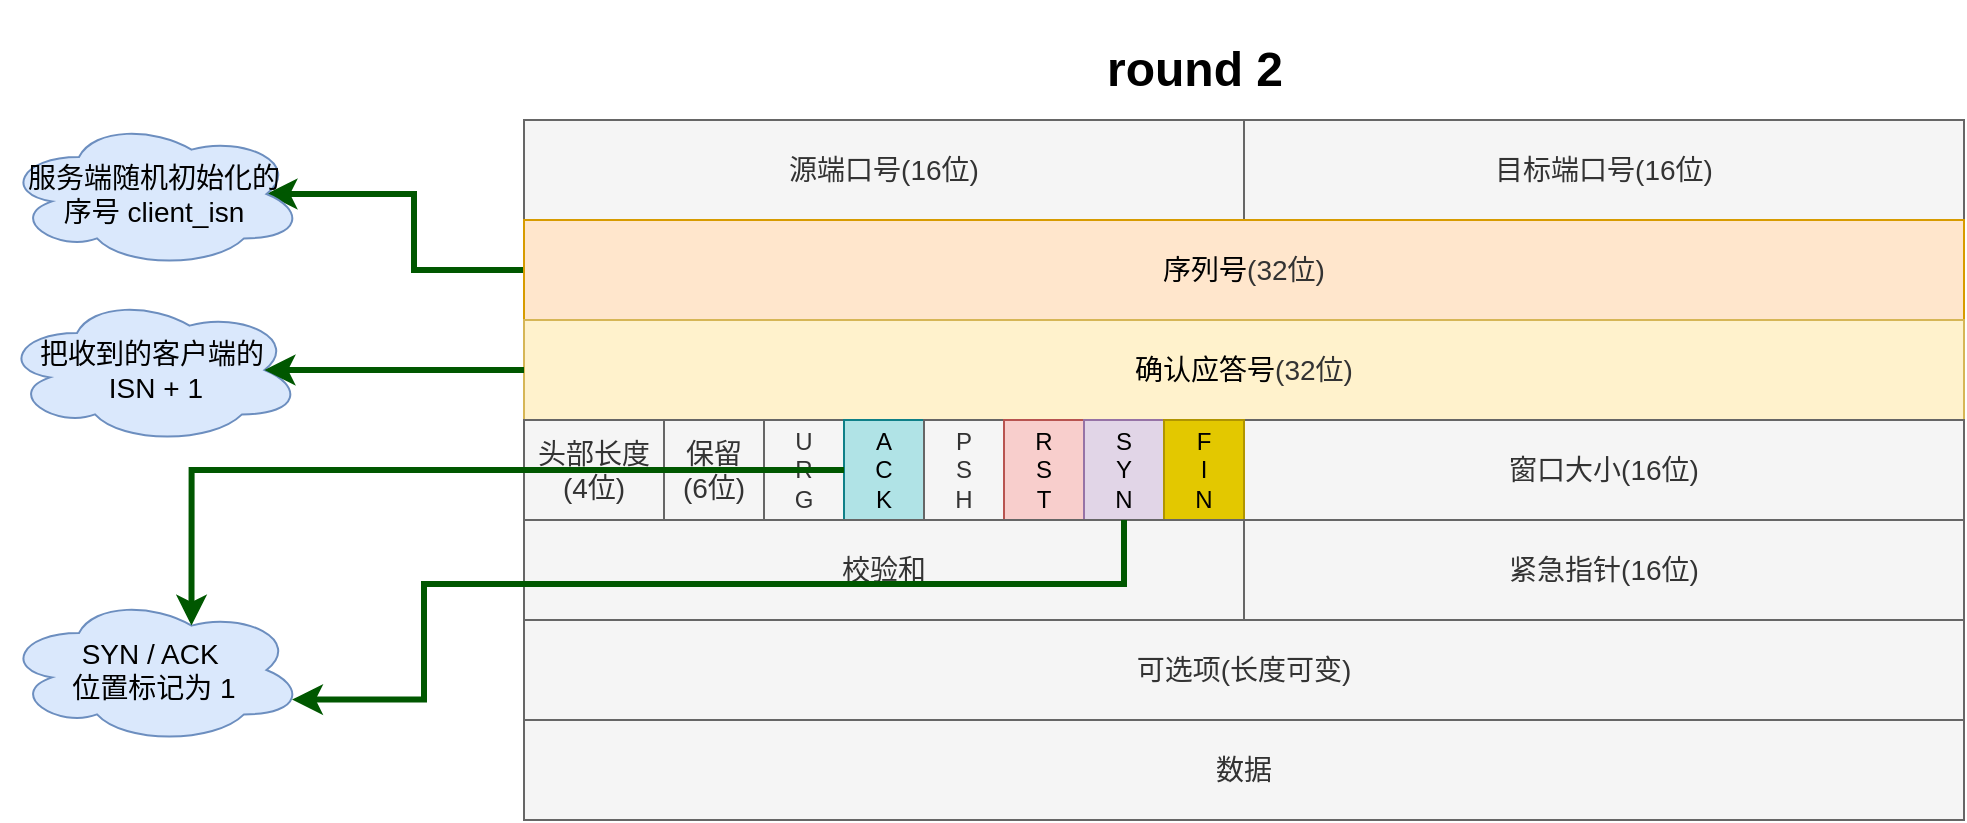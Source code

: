 <mxfile version="24.7.7">
  <diagram name="Page-1" id="xYsEX8dRRKA42pnCce7e">
    <mxGraphModel dx="2947" dy="1240" grid="1" gridSize="10" guides="1" tooltips="1" connect="1" arrows="1" fold="1" page="1" pageScale="1" pageWidth="827" pageHeight="1169" math="0" shadow="0">
      <root>
        <mxCell id="0" />
        <mxCell id="1" parent="0" />
        <mxCell id="mPellnfy7F6oBToL4v57-12" value="源端口号(16位)" style="rounded=0;whiteSpace=wrap;html=1;fontSize=14;fillColor=#f5f5f5;strokeColor=#666666;fontColor=#333333;" parent="1" vertex="1">
          <mxGeometry x="-299" y="190" width="360" height="50" as="geometry" />
        </mxCell>
        <mxCell id="mPellnfy7F6oBToL4v57-13" value="目标端口号(16位)" style="rounded=0;whiteSpace=wrap;html=1;fontSize=14;fillColor=#f5f5f5;strokeColor=#666666;fontColor=#333333;" parent="1" vertex="1">
          <mxGeometry x="61" y="190" width="360" height="50" as="geometry" />
        </mxCell>
        <mxCell id="mPellnfy7F6oBToL4v57-14" value="" style="edgeStyle=orthogonalEdgeStyle;rounded=0;orthogonalLoop=1;jettySize=auto;html=1;entryX=0.875;entryY=0.5;entryDx=0;entryDy=0;entryPerimeter=0;fillColor=#008a00;strokeColor=#005700;strokeWidth=3;" parent="1" source="mPellnfy7F6oBToL4v57-15" target="mPellnfy7F6oBToL4v57-31" edge="1">
          <mxGeometry relative="1" as="geometry">
            <mxPoint x="-418" y="265" as="targetPoint" />
          </mxGeometry>
        </mxCell>
        <mxCell id="mPellnfy7F6oBToL4v57-15" value="序列号&lt;span style=&quot;color: rgb(51, 51, 51);&quot;&gt;(32位)&lt;/span&gt;" style="rounded=0;whiteSpace=wrap;html=1;fontSize=14;fillColor=#ffe6cc;strokeColor=#d79b00;" parent="1" vertex="1">
          <mxGeometry x="-299" y="240" width="720" height="50" as="geometry" />
        </mxCell>
        <mxCell id="mPellnfy7F6oBToL4v57-16" value="确认应答号&lt;span style=&quot;color: rgb(51, 51, 51);&quot;&gt;(32位)&lt;/span&gt;" style="rounded=0;whiteSpace=wrap;html=1;fontSize=14;fillColor=#fff2cc;strokeColor=#d6b656;" parent="1" vertex="1">
          <mxGeometry x="-299" y="290" width="720" height="50" as="geometry" />
        </mxCell>
        <mxCell id="mPellnfy7F6oBToL4v57-17" value="窗口大小(16位)" style="rounded=0;whiteSpace=wrap;html=1;fontSize=14;fillColor=#f5f5f5;strokeColor=#666666;fontColor=#333333;" parent="1" vertex="1">
          <mxGeometry x="61" y="340" width="360" height="50" as="geometry" />
        </mxCell>
        <mxCell id="mPellnfy7F6oBToL4v57-18" value="头部长度(4位)" style="rounded=0;whiteSpace=wrap;html=1;fontSize=14;fillColor=#f5f5f5;strokeColor=#666666;fontColor=#333333;" parent="1" vertex="1">
          <mxGeometry x="-299" y="340" width="70" height="50" as="geometry" />
        </mxCell>
        <mxCell id="mPellnfy7F6oBToL4v57-19" value="保留&lt;div&gt;(6位)&lt;/div&gt;" style="rounded=0;whiteSpace=wrap;html=1;fontSize=14;fillColor=#f5f5f5;strokeColor=#666666;fontColor=#333333;" parent="1" vertex="1">
          <mxGeometry x="-229" y="340" width="50" height="50" as="geometry" />
        </mxCell>
        <mxCell id="mPellnfy7F6oBToL4v57-20" value="U&lt;div style=&quot;font-size: 12px;&quot;&gt;R&lt;/div&gt;&lt;div style=&quot;font-size: 12px;&quot;&gt;G&lt;/div&gt;" style="rounded=0;whiteSpace=wrap;html=1;fontSize=12;fillColor=#f5f5f5;strokeColor=#666666;fontColor=#333333;verticalAlign=middle;" parent="1" vertex="1">
          <mxGeometry x="-179" y="340" width="40" height="50" as="geometry" />
        </mxCell>
        <mxCell id="mPellnfy7F6oBToL4v57-21" value="A&lt;div style=&quot;font-size: 12px;&quot;&gt;C&lt;/div&gt;&lt;div style=&quot;font-size: 12px;&quot;&gt;K&lt;/div&gt;" style="rounded=0;whiteSpace=wrap;html=1;fontSize=12;fillColor=#b0e3e6;strokeColor=#0e8088;verticalAlign=middle;" parent="1" vertex="1">
          <mxGeometry x="-139" y="340" width="40" height="50" as="geometry" />
        </mxCell>
        <mxCell id="mPellnfy7F6oBToL4v57-22" value="P&lt;div style=&quot;font-size: 12px;&quot;&gt;S&lt;/div&gt;&lt;div style=&quot;font-size: 12px;&quot;&gt;H&lt;/div&gt;" style="rounded=0;whiteSpace=wrap;html=1;fontSize=12;fillColor=#f5f5f5;strokeColor=#666666;fontColor=#333333;verticalAlign=middle;" parent="1" vertex="1">
          <mxGeometry x="-99" y="340" width="40" height="50" as="geometry" />
        </mxCell>
        <mxCell id="mPellnfy7F6oBToL4v57-23" value="R&lt;div style=&quot;font-size: 12px;&quot;&gt;S&lt;/div&gt;&lt;div style=&quot;font-size: 12px;&quot;&gt;T&lt;/div&gt;" style="rounded=0;whiteSpace=wrap;html=1;fontSize=12;fillColor=#f8cecc;strokeColor=#b85450;verticalAlign=middle;" parent="1" vertex="1">
          <mxGeometry x="-59" y="340" width="40" height="50" as="geometry" />
        </mxCell>
        <mxCell id="mPellnfy7F6oBToL4v57-24" value="S&lt;div style=&quot;font-size: 12px;&quot;&gt;Y&lt;/div&gt;&lt;div style=&quot;font-size: 12px;&quot;&gt;N&lt;/div&gt;" style="rounded=0;whiteSpace=wrap;html=1;fontSize=12;fillColor=#e1d5e7;strokeColor=#9673a6;verticalAlign=middle;" parent="1" vertex="1">
          <mxGeometry x="-19" y="340" width="40" height="50" as="geometry" />
        </mxCell>
        <mxCell id="mPellnfy7F6oBToL4v57-25" value="F&lt;div style=&quot;font-size: 12px;&quot;&gt;I&lt;/div&gt;&lt;div style=&quot;font-size: 12px;&quot;&gt;N&lt;/div&gt;" style="rounded=0;whiteSpace=wrap;html=1;fontSize=12;fillColor=#e3c800;strokeColor=#B09500;fontColor=#000000;verticalAlign=middle;" parent="1" vertex="1">
          <mxGeometry x="21" y="340" width="40" height="50" as="geometry" />
        </mxCell>
        <mxCell id="mPellnfy7F6oBToL4v57-26" value="可选项(长度可变)" style="rounded=0;whiteSpace=wrap;html=1;fontSize=14;fillColor=#f5f5f5;fontColor=#333333;strokeColor=#666666;" parent="1" vertex="1">
          <mxGeometry x="-299" y="440" width="720" height="50" as="geometry" />
        </mxCell>
        <mxCell id="mPellnfy7F6oBToL4v57-27" value="数据" style="rounded=0;whiteSpace=wrap;html=1;fontSize=14;fillColor=#f5f5f5;fontColor=#333333;strokeColor=#666666;" parent="1" vertex="1">
          <mxGeometry x="-299" y="490" width="720" height="50" as="geometry" />
        </mxCell>
        <mxCell id="mPellnfy7F6oBToL4v57-28" value="校验和" style="rounded=0;whiteSpace=wrap;html=1;fontSize=14;fillColor=#f5f5f5;fontColor=#333333;strokeColor=#666666;" parent="1" vertex="1">
          <mxGeometry x="-299" y="390" width="360" height="50" as="geometry" />
        </mxCell>
        <mxCell id="mPellnfy7F6oBToL4v57-29" value="紧急指针(16位)" style="rounded=0;whiteSpace=wrap;html=1;fontSize=14;fillColor=#f5f5f5;fontColor=#333333;strokeColor=#666666;" parent="1" vertex="1">
          <mxGeometry x="61" y="390" width="360" height="50" as="geometry" />
        </mxCell>
        <mxCell id="mPellnfy7F6oBToL4v57-30" style="edgeStyle=orthogonalEdgeStyle;rounded=0;orthogonalLoop=1;jettySize=auto;html=1;entryX=0.96;entryY=0.7;entryDx=0;entryDy=0;entryPerimeter=0;exitX=0.5;exitY=1;exitDx=0;exitDy=0;fillColor=#008a00;strokeColor=#005700;strokeWidth=3;" parent="1" source="mPellnfy7F6oBToL4v57-24" target="mPellnfy7F6oBToL4v57-37" edge="1">
          <mxGeometry relative="1" as="geometry">
            <mxPoint x="1" y="401" as="sourcePoint" />
            <mxPoint x="-466.5" y="389.3" as="targetPoint" />
            <Array as="points">
              <mxPoint x="1" y="422" />
              <mxPoint x="-349" y="422" />
              <mxPoint x="-349" y="480" />
            </Array>
          </mxGeometry>
        </mxCell>
        <mxCell id="mPellnfy7F6oBToL4v57-31" value="服务端随机初始化的&lt;div&gt;序号 client_isn&lt;/div&gt;" style="ellipse;shape=cloud;whiteSpace=wrap;html=1;fontSize=14;fillColor=#dae8fc;strokeColor=#6c8ebf;rounded=0;" parent="1" vertex="1">
          <mxGeometry x="-559" y="190" width="150" height="74" as="geometry" />
        </mxCell>
        <mxCell id="mPellnfy7F6oBToL4v57-34" value="把收到的客户端的&lt;div&gt;&amp;nbsp;ISN + 1&lt;/div&gt;" style="ellipse;shape=cloud;whiteSpace=wrap;html=1;fontSize=14;fillColor=#dae8fc;strokeColor=#6c8ebf;rounded=0;" parent="1" vertex="1">
          <mxGeometry x="-560" y="278" width="150" height="74" as="geometry" />
        </mxCell>
        <mxCell id="mPellnfy7F6oBToL4v57-35" style="edgeStyle=orthogonalEdgeStyle;rounded=0;orthogonalLoop=1;jettySize=auto;html=1;entryX=0.875;entryY=0.5;entryDx=0;entryDy=0;entryPerimeter=0;fillColor=#008a00;strokeColor=#005700;strokeWidth=3;" parent="1" source="mPellnfy7F6oBToL4v57-16" target="mPellnfy7F6oBToL4v57-34" edge="1">
          <mxGeometry relative="1" as="geometry" />
        </mxCell>
        <mxCell id="mPellnfy7F6oBToL4v57-37" value="SYN / ACK&amp;nbsp;&lt;div&gt;位置标记&lt;span style=&quot;background-color: initial;&quot;&gt;为 1&lt;/span&gt;&lt;/div&gt;" style="ellipse;shape=cloud;whiteSpace=wrap;html=1;fontSize=14;fillColor=#dae8fc;strokeColor=#6c8ebf;rounded=0;" parent="1" vertex="1">
          <mxGeometry x="-559" y="428" width="150" height="74" as="geometry" />
        </mxCell>
        <mxCell id="mPellnfy7F6oBToL4v57-38" style="edgeStyle=orthogonalEdgeStyle;rounded=0;orthogonalLoop=1;jettySize=auto;html=1;entryX=0.625;entryY=0.2;entryDx=0;entryDy=0;entryPerimeter=0;fillColor=#008a00;strokeColor=#005700;strokeWidth=3;" parent="1" source="mPellnfy7F6oBToL4v57-21" target="mPellnfy7F6oBToL4v57-37" edge="1">
          <mxGeometry relative="1" as="geometry" />
        </mxCell>
        <mxCell id="mPellnfy7F6oBToL4v57-39" value="&lt;h1&gt;round 2&lt;/h1&gt;" style="text;html=1;align=center;verticalAlign=middle;resizable=0;points=[];autosize=1;strokeColor=none;fillColor=none;" parent="1" vertex="1">
          <mxGeometry x="-19" y="130" width="110" height="70" as="geometry" />
        </mxCell>
      </root>
    </mxGraphModel>
  </diagram>
</mxfile>

